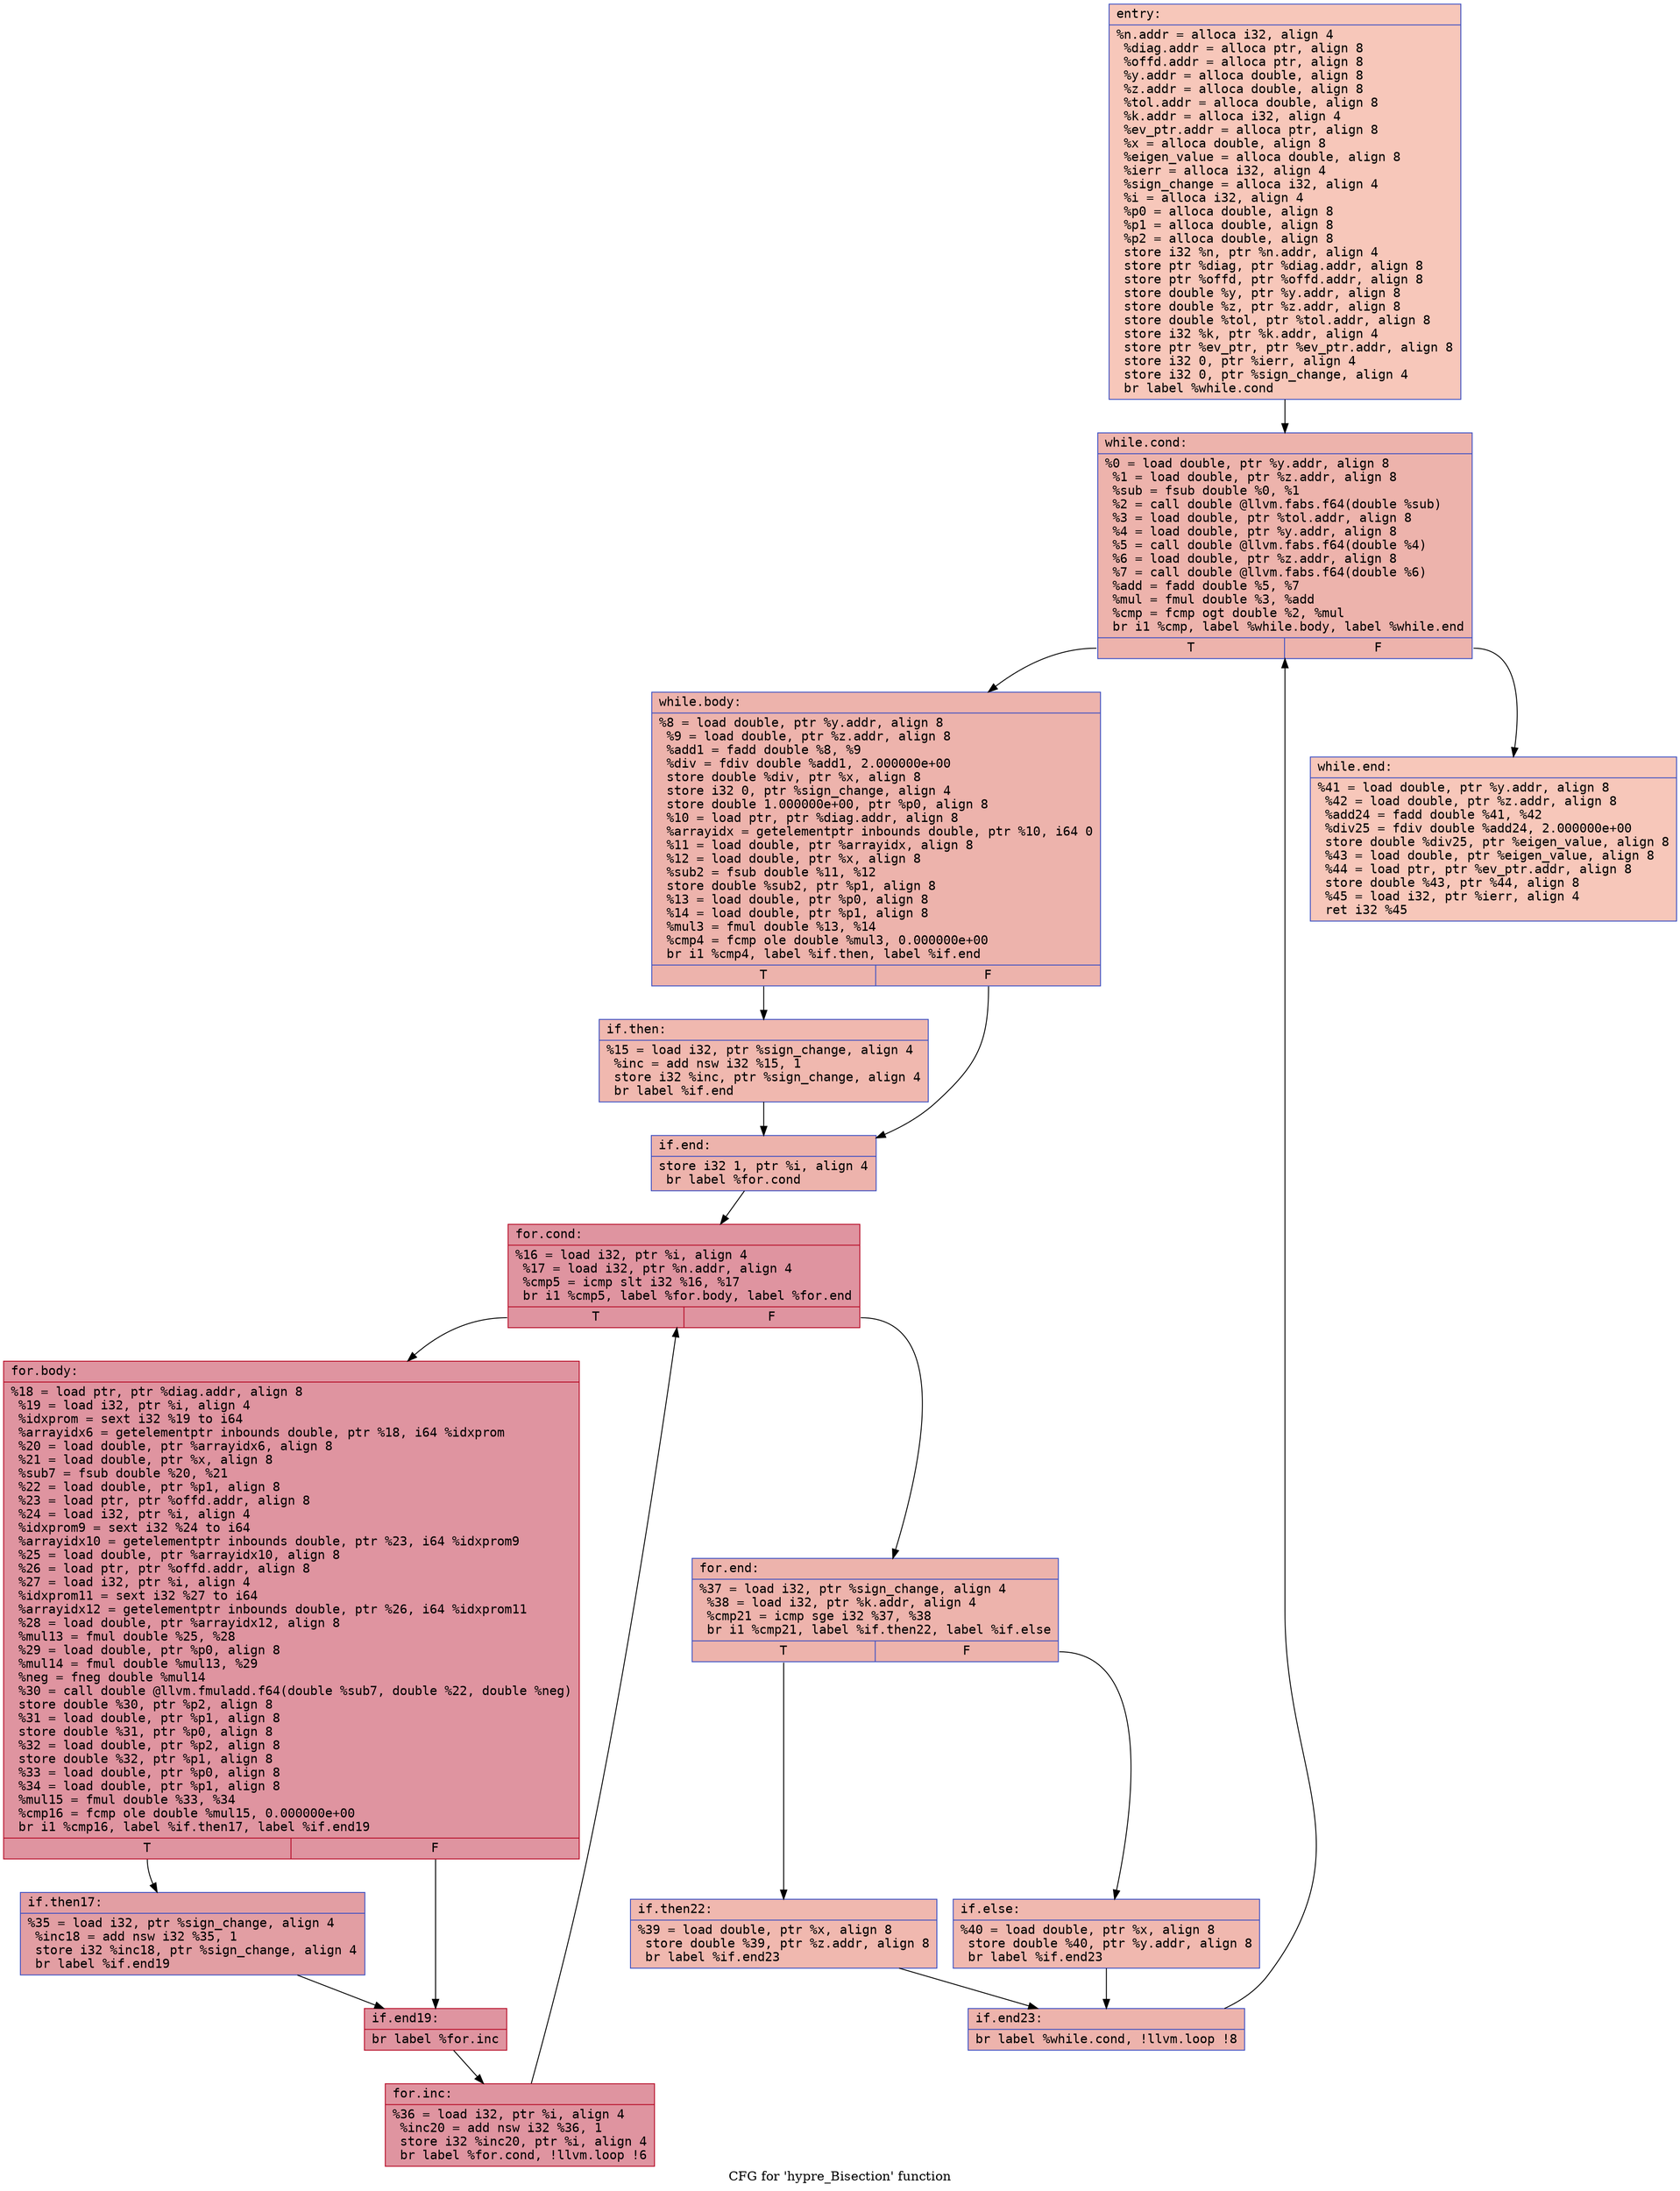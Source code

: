 digraph "CFG for 'hypre_Bisection' function" {
	label="CFG for 'hypre_Bisection' function";

	Node0x55daa0588e80 [shape=record,color="#3d50c3ff", style=filled, fillcolor="#ec7f6370" fontname="Courier",label="{entry:\l|  %n.addr = alloca i32, align 4\l  %diag.addr = alloca ptr, align 8\l  %offd.addr = alloca ptr, align 8\l  %y.addr = alloca double, align 8\l  %z.addr = alloca double, align 8\l  %tol.addr = alloca double, align 8\l  %k.addr = alloca i32, align 4\l  %ev_ptr.addr = alloca ptr, align 8\l  %x = alloca double, align 8\l  %eigen_value = alloca double, align 8\l  %ierr = alloca i32, align 4\l  %sign_change = alloca i32, align 4\l  %i = alloca i32, align 4\l  %p0 = alloca double, align 8\l  %p1 = alloca double, align 8\l  %p2 = alloca double, align 8\l  store i32 %n, ptr %n.addr, align 4\l  store ptr %diag, ptr %diag.addr, align 8\l  store ptr %offd, ptr %offd.addr, align 8\l  store double %y, ptr %y.addr, align 8\l  store double %z, ptr %z.addr, align 8\l  store double %tol, ptr %tol.addr, align 8\l  store i32 %k, ptr %k.addr, align 4\l  store ptr %ev_ptr, ptr %ev_ptr.addr, align 8\l  store i32 0, ptr %ierr, align 4\l  store i32 0, ptr %sign_change, align 4\l  br label %while.cond\l}"];
	Node0x55daa0588e80 -> Node0x55daa058b5c0[tooltip="entry -> while.cond\nProbability 100.00%" ];
	Node0x55daa058b5c0 [shape=record,color="#3d50c3ff", style=filled, fillcolor="#d6524470" fontname="Courier",label="{while.cond:\l|  %0 = load double, ptr %y.addr, align 8\l  %1 = load double, ptr %z.addr, align 8\l  %sub = fsub double %0, %1\l  %2 = call double @llvm.fabs.f64(double %sub)\l  %3 = load double, ptr %tol.addr, align 8\l  %4 = load double, ptr %y.addr, align 8\l  %5 = call double @llvm.fabs.f64(double %4)\l  %6 = load double, ptr %z.addr, align 8\l  %7 = call double @llvm.fabs.f64(double %6)\l  %add = fadd double %5, %7\l  %mul = fmul double %3, %add\l  %cmp = fcmp ogt double %2, %mul\l  br i1 %cmp, label %while.body, label %while.end\l|{<s0>T|<s1>F}}"];
	Node0x55daa058b5c0:s0 -> Node0x55daa058bec0[tooltip="while.cond -> while.body\nProbability 96.88%" ];
	Node0x55daa058b5c0:s1 -> Node0x55daa058bf40[tooltip="while.cond -> while.end\nProbability 3.12%" ];
	Node0x55daa058bec0 [shape=record,color="#3d50c3ff", style=filled, fillcolor="#d6524470" fontname="Courier",label="{while.body:\l|  %8 = load double, ptr %y.addr, align 8\l  %9 = load double, ptr %z.addr, align 8\l  %add1 = fadd double %8, %9\l  %div = fdiv double %add1, 2.000000e+00\l  store double %div, ptr %x, align 8\l  store i32 0, ptr %sign_change, align 4\l  store double 1.000000e+00, ptr %p0, align 8\l  %10 = load ptr, ptr %diag.addr, align 8\l  %arrayidx = getelementptr inbounds double, ptr %10, i64 0\l  %11 = load double, ptr %arrayidx, align 8\l  %12 = load double, ptr %x, align 8\l  %sub2 = fsub double %11, %12\l  store double %sub2, ptr %p1, align 8\l  %13 = load double, ptr %p0, align 8\l  %14 = load double, ptr %p1, align 8\l  %mul3 = fmul double %13, %14\l  %cmp4 = fcmp ole double %mul3, 0.000000e+00\l  br i1 %cmp4, label %if.then, label %if.end\l|{<s0>T|<s1>F}}"];
	Node0x55daa058bec0:s0 -> Node0x55daa058caf0[tooltip="while.body -> if.then\nProbability 50.00%" ];
	Node0x55daa058bec0:s1 -> Node0x55daa058cb60[tooltip="while.body -> if.end\nProbability 50.00%" ];
	Node0x55daa058caf0 [shape=record,color="#3d50c3ff", style=filled, fillcolor="#dc5d4a70" fontname="Courier",label="{if.then:\l|  %15 = load i32, ptr %sign_change, align 4\l  %inc = add nsw i32 %15, 1\l  store i32 %inc, ptr %sign_change, align 4\l  br label %if.end\l}"];
	Node0x55daa058caf0 -> Node0x55daa058cb60[tooltip="if.then -> if.end\nProbability 100.00%" ];
	Node0x55daa058cb60 [shape=record,color="#3d50c3ff", style=filled, fillcolor="#d6524470" fontname="Courier",label="{if.end:\l|  store i32 1, ptr %i, align 4\l  br label %for.cond\l}"];
	Node0x55daa058cb60 -> Node0x55daa058cf60[tooltip="if.end -> for.cond\nProbability 100.00%" ];
	Node0x55daa058cf60 [shape=record,color="#b70d28ff", style=filled, fillcolor="#b70d2870" fontname="Courier",label="{for.cond:\l|  %16 = load i32, ptr %i, align 4\l  %17 = load i32, ptr %n.addr, align 4\l  %cmp5 = icmp slt i32 %16, %17\l  br i1 %cmp5, label %for.body, label %for.end\l|{<s0>T|<s1>F}}"];
	Node0x55daa058cf60:s0 -> Node0x55daa058d200[tooltip="for.cond -> for.body\nProbability 96.88%" ];
	Node0x55daa058cf60:s1 -> Node0x55daa058d280[tooltip="for.cond -> for.end\nProbability 3.12%" ];
	Node0x55daa058d200 [shape=record,color="#b70d28ff", style=filled, fillcolor="#b70d2870" fontname="Courier",label="{for.body:\l|  %18 = load ptr, ptr %diag.addr, align 8\l  %19 = load i32, ptr %i, align 4\l  %idxprom = sext i32 %19 to i64\l  %arrayidx6 = getelementptr inbounds double, ptr %18, i64 %idxprom\l  %20 = load double, ptr %arrayidx6, align 8\l  %21 = load double, ptr %x, align 8\l  %sub7 = fsub double %20, %21\l  %22 = load double, ptr %p1, align 8\l  %23 = load ptr, ptr %offd.addr, align 8\l  %24 = load i32, ptr %i, align 4\l  %idxprom9 = sext i32 %24 to i64\l  %arrayidx10 = getelementptr inbounds double, ptr %23, i64 %idxprom9\l  %25 = load double, ptr %arrayidx10, align 8\l  %26 = load ptr, ptr %offd.addr, align 8\l  %27 = load i32, ptr %i, align 4\l  %idxprom11 = sext i32 %27 to i64\l  %arrayidx12 = getelementptr inbounds double, ptr %26, i64 %idxprom11\l  %28 = load double, ptr %arrayidx12, align 8\l  %mul13 = fmul double %25, %28\l  %29 = load double, ptr %p0, align 8\l  %mul14 = fmul double %mul13, %29\l  %neg = fneg double %mul14\l  %30 = call double @llvm.fmuladd.f64(double %sub7, double %22, double %neg)\l  store double %30, ptr %p2, align 8\l  %31 = load double, ptr %p1, align 8\l  store double %31, ptr %p0, align 8\l  %32 = load double, ptr %p2, align 8\l  store double %32, ptr %p1, align 8\l  %33 = load double, ptr %p0, align 8\l  %34 = load double, ptr %p1, align 8\l  %mul15 = fmul double %33, %34\l  %cmp16 = fcmp ole double %mul15, 0.000000e+00\l  br i1 %cmp16, label %if.then17, label %if.end19\l|{<s0>T|<s1>F}}"];
	Node0x55daa058d200:s0 -> Node0x55daa0577960[tooltip="for.body -> if.then17\nProbability 50.00%" ];
	Node0x55daa058d200:s1 -> Node0x55daa058eab0[tooltip="for.body -> if.end19\nProbability 50.00%" ];
	Node0x55daa0577960 [shape=record,color="#3d50c3ff", style=filled, fillcolor="#be242e70" fontname="Courier",label="{if.then17:\l|  %35 = load i32, ptr %sign_change, align 4\l  %inc18 = add nsw i32 %35, 1\l  store i32 %inc18, ptr %sign_change, align 4\l  br label %if.end19\l}"];
	Node0x55daa0577960 -> Node0x55daa058eab0[tooltip="if.then17 -> if.end19\nProbability 100.00%" ];
	Node0x55daa058eab0 [shape=record,color="#b70d28ff", style=filled, fillcolor="#b70d2870" fontname="Courier",label="{if.end19:\l|  br label %for.inc\l}"];
	Node0x55daa058eab0 -> Node0x55daa058edf0[tooltip="if.end19 -> for.inc\nProbability 100.00%" ];
	Node0x55daa058edf0 [shape=record,color="#b70d28ff", style=filled, fillcolor="#b70d2870" fontname="Courier",label="{for.inc:\l|  %36 = load i32, ptr %i, align 4\l  %inc20 = add nsw i32 %36, 1\l  store i32 %inc20, ptr %i, align 4\l  br label %for.cond, !llvm.loop !6\l}"];
	Node0x55daa058edf0 -> Node0x55daa058cf60[tooltip="for.inc -> for.cond\nProbability 100.00%" ];
	Node0x55daa058d280 [shape=record,color="#3d50c3ff", style=filled, fillcolor="#d6524470" fontname="Courier",label="{for.end:\l|  %37 = load i32, ptr %sign_change, align 4\l  %38 = load i32, ptr %k.addr, align 4\l  %cmp21 = icmp sge i32 %37, %38\l  br i1 %cmp21, label %if.then22, label %if.else\l|{<s0>T|<s1>F}}"];
	Node0x55daa058d280:s0 -> Node0x55daa058f410[tooltip="for.end -> if.then22\nProbability 50.00%" ];
	Node0x55daa058d280:s1 -> Node0x55daa058f460[tooltip="for.end -> if.else\nProbability 50.00%" ];
	Node0x55daa058f410 [shape=record,color="#3d50c3ff", style=filled, fillcolor="#dc5d4a70" fontname="Courier",label="{if.then22:\l|  %39 = load double, ptr %x, align 8\l  store double %39, ptr %z.addr, align 8\l  br label %if.end23\l}"];
	Node0x55daa058f410 -> Node0x55daa058f6a0[tooltip="if.then22 -> if.end23\nProbability 100.00%" ];
	Node0x55daa058f460 [shape=record,color="#3d50c3ff", style=filled, fillcolor="#dc5d4a70" fontname="Courier",label="{if.else:\l|  %40 = load double, ptr %x, align 8\l  store double %40, ptr %y.addr, align 8\l  br label %if.end23\l}"];
	Node0x55daa058f460 -> Node0x55daa058f6a0[tooltip="if.else -> if.end23\nProbability 100.00%" ];
	Node0x55daa058f6a0 [shape=record,color="#3d50c3ff", style=filled, fillcolor="#d6524470" fontname="Courier",label="{if.end23:\l|  br label %while.cond, !llvm.loop !8\l}"];
	Node0x55daa058f6a0 -> Node0x55daa058b5c0[tooltip="if.end23 -> while.cond\nProbability 100.00%" ];
	Node0x55daa058bf40 [shape=record,color="#3d50c3ff", style=filled, fillcolor="#ec7f6370" fontname="Courier",label="{while.end:\l|  %41 = load double, ptr %y.addr, align 8\l  %42 = load double, ptr %z.addr, align 8\l  %add24 = fadd double %41, %42\l  %div25 = fdiv double %add24, 2.000000e+00\l  store double %div25, ptr %eigen_value, align 8\l  %43 = load double, ptr %eigen_value, align 8\l  %44 = load ptr, ptr %ev_ptr.addr, align 8\l  store double %43, ptr %44, align 8\l  %45 = load i32, ptr %ierr, align 4\l  ret i32 %45\l}"];
}
